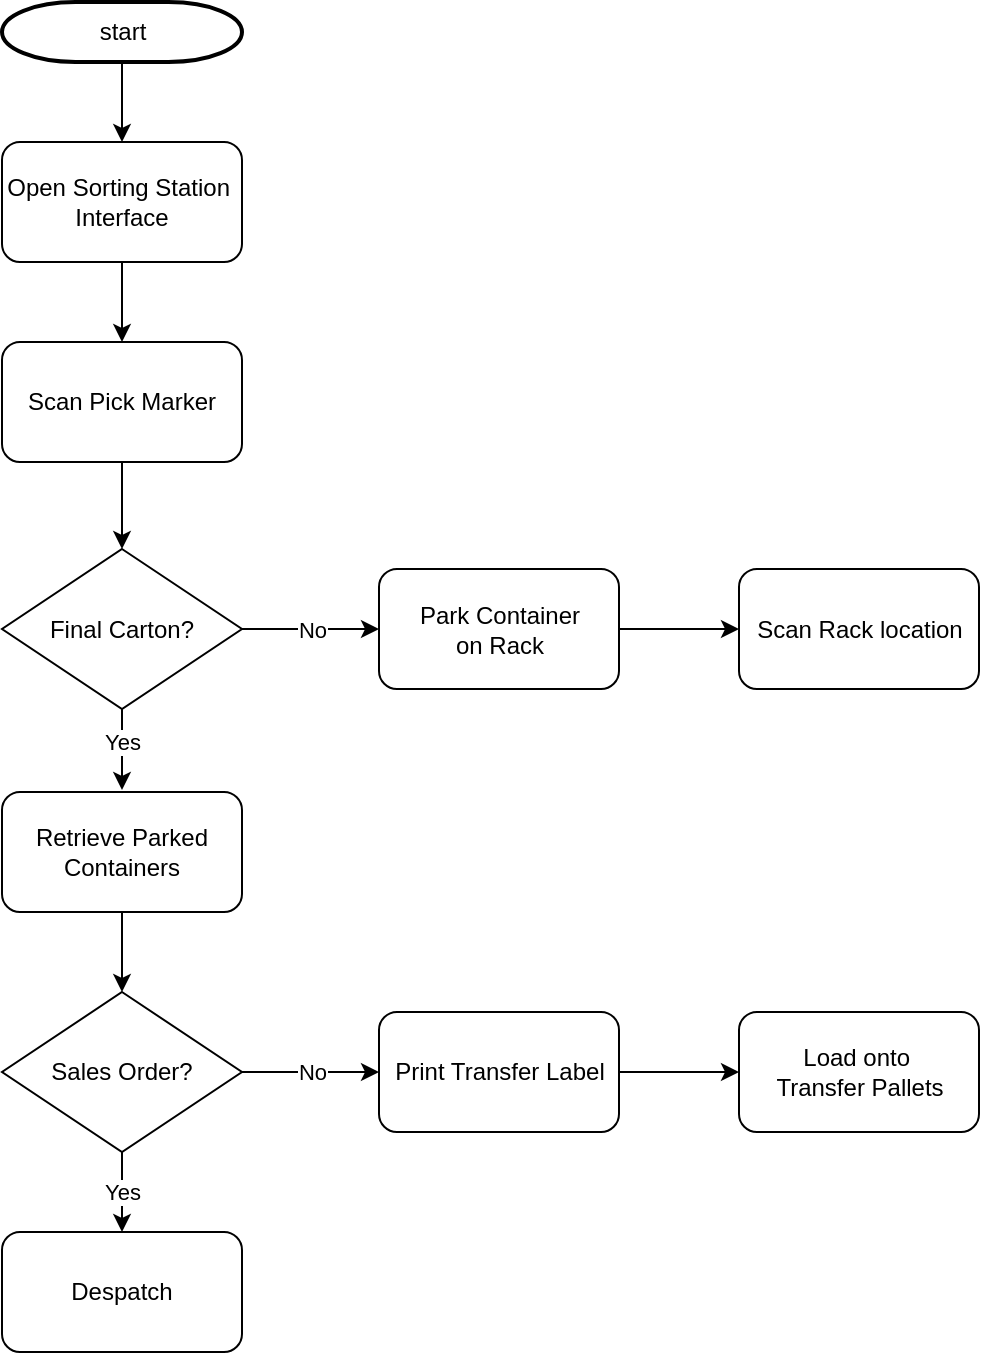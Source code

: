 <mxfile version="25.0.3">
  <diagram id="6a731a19-8d31-9384-78a2-239565b7b9f0" name="Page-1">
    <mxGraphModel dx="2074" dy="1132" grid="1" gridSize="10" guides="1" tooltips="1" connect="1" arrows="1" fold="1" page="1" pageScale="1" pageWidth="1169" pageHeight="827" background="none" math="0" shadow="0">
      <root>
        <mxCell id="0" />
        <mxCell id="1" parent="0" />
        <mxCell id="FllbzKFlJK6ehd7ZULbo-95" value="" style="edgeStyle=orthogonalEdgeStyle;rounded=0;orthogonalLoop=1;jettySize=auto;html=1;" parent="1" source="2" target="FllbzKFlJK6ehd7ZULbo-77" edge="1">
          <mxGeometry relative="1" as="geometry" />
        </mxCell>
        <mxCell id="2" value="start" style="shape=mxgraph.flowchart.terminator;strokeWidth=2;gradientColor=none;gradientDirection=north;fontStyle=0;html=1;" parent="1" vertex="1">
          <mxGeometry x="110" y="60" width="120" height="30" as="geometry" />
        </mxCell>
        <mxCell id="IlHMZtGNVjniCkJJhIyE-17" value="" style="edgeStyle=orthogonalEdgeStyle;rounded=0;orthogonalLoop=1;jettySize=auto;html=1;" parent="1" source="FllbzKFlJK6ehd7ZULbo-77" target="IlHMZtGNVjniCkJJhIyE-2" edge="1">
          <mxGeometry relative="1" as="geometry" />
        </mxCell>
        <mxCell id="FllbzKFlJK6ehd7ZULbo-77" value="&lt;span style=&quot;text-wrap-mode: nowrap;&quot;&gt;Open Sorting Station&amp;nbsp;&lt;/span&gt;&lt;div&gt;&lt;span style=&quot;text-wrap-mode: nowrap;&quot;&gt;Interface&lt;/span&gt;&lt;/div&gt;" style="rounded=1;whiteSpace=wrap;html=1;" parent="1" vertex="1">
          <mxGeometry x="110" y="130" width="120" height="60" as="geometry" />
        </mxCell>
        <mxCell id="IlHMZtGNVjniCkJJhIyE-18" value="" style="edgeStyle=orthogonalEdgeStyle;rounded=0;orthogonalLoop=1;jettySize=auto;html=1;" parent="1" source="IlHMZtGNVjniCkJJhIyE-2" target="IlHMZtGNVjniCkJJhIyE-3" edge="1">
          <mxGeometry relative="1" as="geometry" />
        </mxCell>
        <mxCell id="IlHMZtGNVjniCkJJhIyE-2" value="&lt;span style=&quot;text-wrap-mode: nowrap;&quot;&gt;Scan Pick Marker&lt;/span&gt;" style="rounded=1;whiteSpace=wrap;html=1;" parent="1" vertex="1">
          <mxGeometry x="110" y="230" width="120" height="60" as="geometry" />
        </mxCell>
        <mxCell id="IlHMZtGNVjniCkJJhIyE-19" value="No" style="edgeStyle=orthogonalEdgeStyle;rounded=0;orthogonalLoop=1;jettySize=auto;html=1;" parent="1" source="IlHMZtGNVjniCkJJhIyE-3" target="IlHMZtGNVjniCkJJhIyE-9" edge="1">
          <mxGeometry relative="1" as="geometry" />
        </mxCell>
        <mxCell id="IlHMZtGNVjniCkJJhIyE-20" value="Yes" style="edgeStyle=orthogonalEdgeStyle;rounded=0;orthogonalLoop=1;jettySize=auto;html=1;exitX=0.5;exitY=1;exitDx=0;exitDy=0;" parent="1" source="IlHMZtGNVjniCkJJhIyE-3" edge="1">
          <mxGeometry x="-0.196" relative="1" as="geometry">
            <mxPoint x="170" y="417.5" as="sourcePoint" />
            <mxPoint x="170" y="454" as="targetPoint" />
            <mxPoint as="offset" />
          </mxGeometry>
        </mxCell>
        <mxCell id="IlHMZtGNVjniCkJJhIyE-3" value="Final Carton?" style="rhombus;whiteSpace=wrap;html=1;" parent="1" vertex="1">
          <mxGeometry x="110" y="333.5" width="120" height="80" as="geometry" />
        </mxCell>
        <mxCell id="IlHMZtGNVjniCkJJhIyE-6" value="&lt;span style=&quot;text-wrap-mode: nowrap;&quot;&gt;Despatch&lt;/span&gt;" style="rounded=1;whiteSpace=wrap;html=1;" parent="1" vertex="1">
          <mxGeometry x="110" y="675" width="120" height="60" as="geometry" />
        </mxCell>
        <mxCell id="IlHMZtGNVjniCkJJhIyE-24" value="Yes" style="edgeStyle=orthogonalEdgeStyle;rounded=0;orthogonalLoop=1;jettySize=auto;html=1;" parent="1" source="IlHMZtGNVjniCkJJhIyE-7" target="IlHMZtGNVjniCkJJhIyE-6" edge="1">
          <mxGeometry relative="1" as="geometry" />
        </mxCell>
        <mxCell id="IlHMZtGNVjniCkJJhIyE-25" value="No" style="edgeStyle=orthogonalEdgeStyle;rounded=0;orthogonalLoop=1;jettySize=auto;html=1;" parent="1" source="IlHMZtGNVjniCkJJhIyE-7" target="IlHMZtGNVjniCkJJhIyE-11" edge="1">
          <mxGeometry relative="1" as="geometry" />
        </mxCell>
        <mxCell id="IlHMZtGNVjniCkJJhIyE-7" value="Sales Order?" style="rhombus;whiteSpace=wrap;html=1;" parent="1" vertex="1">
          <mxGeometry x="110" y="555" width="120" height="80" as="geometry" />
        </mxCell>
        <mxCell id="IlHMZtGNVjniCkJJhIyE-23" value="" style="edgeStyle=orthogonalEdgeStyle;rounded=0;orthogonalLoop=1;jettySize=auto;html=1;" parent="1" source="IlHMZtGNVjniCkJJhIyE-8" target="IlHMZtGNVjniCkJJhIyE-7" edge="1">
          <mxGeometry relative="1" as="geometry" />
        </mxCell>
        <mxCell id="IlHMZtGNVjniCkJJhIyE-8" value="&lt;span style=&quot;text-wrap-mode: nowrap;&quot;&gt;Retrieve Parked&lt;/span&gt;&lt;div&gt;&lt;span style=&quot;text-wrap-mode: nowrap;&quot;&gt;Containers&lt;/span&gt;&lt;/div&gt;" style="rounded=1;whiteSpace=wrap;html=1;" parent="1" vertex="1">
          <mxGeometry x="110" y="455" width="120" height="60" as="geometry" />
        </mxCell>
        <mxCell id="IlHMZtGNVjniCkJJhIyE-21" value="" style="edgeStyle=orthogonalEdgeStyle;rounded=0;orthogonalLoop=1;jettySize=auto;html=1;" parent="1" source="IlHMZtGNVjniCkJJhIyE-9" target="IlHMZtGNVjniCkJJhIyE-10" edge="1">
          <mxGeometry relative="1" as="geometry" />
        </mxCell>
        <mxCell id="IlHMZtGNVjniCkJJhIyE-9" value="&lt;span style=&quot;text-wrap-mode: nowrap;&quot;&gt;Park Container&lt;/span&gt;&lt;div&gt;&lt;span style=&quot;text-wrap-mode: nowrap;&quot;&gt;on Rack&lt;/span&gt;&lt;/div&gt;" style="rounded=1;whiteSpace=wrap;html=1;" parent="1" vertex="1">
          <mxGeometry x="298.5" y="343.5" width="120" height="60" as="geometry" />
        </mxCell>
        <mxCell id="IlHMZtGNVjniCkJJhIyE-10" value="&lt;span style=&quot;text-wrap-mode: nowrap;&quot;&gt;Scan Rack location&lt;/span&gt;" style="rounded=1;whiteSpace=wrap;html=1;" parent="1" vertex="1">
          <mxGeometry x="478.5" y="343.5" width="120" height="60" as="geometry" />
        </mxCell>
        <mxCell id="IlHMZtGNVjniCkJJhIyE-26" value="" style="edgeStyle=orthogonalEdgeStyle;rounded=0;orthogonalLoop=1;jettySize=auto;html=1;" parent="1" source="IlHMZtGNVjniCkJJhIyE-11" target="IlHMZtGNVjniCkJJhIyE-13" edge="1">
          <mxGeometry relative="1" as="geometry" />
        </mxCell>
        <mxCell id="IlHMZtGNVjniCkJJhIyE-11" value="&lt;span style=&quot;text-wrap-mode: nowrap;&quot;&gt;Print Transfer Label&lt;/span&gt;" style="rounded=1;whiteSpace=wrap;html=1;" parent="1" vertex="1">
          <mxGeometry x="298.5" y="565" width="120" height="60" as="geometry" />
        </mxCell>
        <mxCell id="IlHMZtGNVjniCkJJhIyE-13" value="&lt;span style=&quot;text-wrap-mode: nowrap;&quot;&gt;Load onto&amp;nbsp;&lt;/span&gt;&lt;div&gt;&lt;span style=&quot;text-wrap-mode: nowrap;&quot;&gt;Transfer Pallets&lt;/span&gt;&lt;/div&gt;" style="rounded=1;whiteSpace=wrap;html=1;" parent="1" vertex="1">
          <mxGeometry x="478.5" y="565" width="120" height="60" as="geometry" />
        </mxCell>
      </root>
    </mxGraphModel>
  </diagram>
</mxfile>

